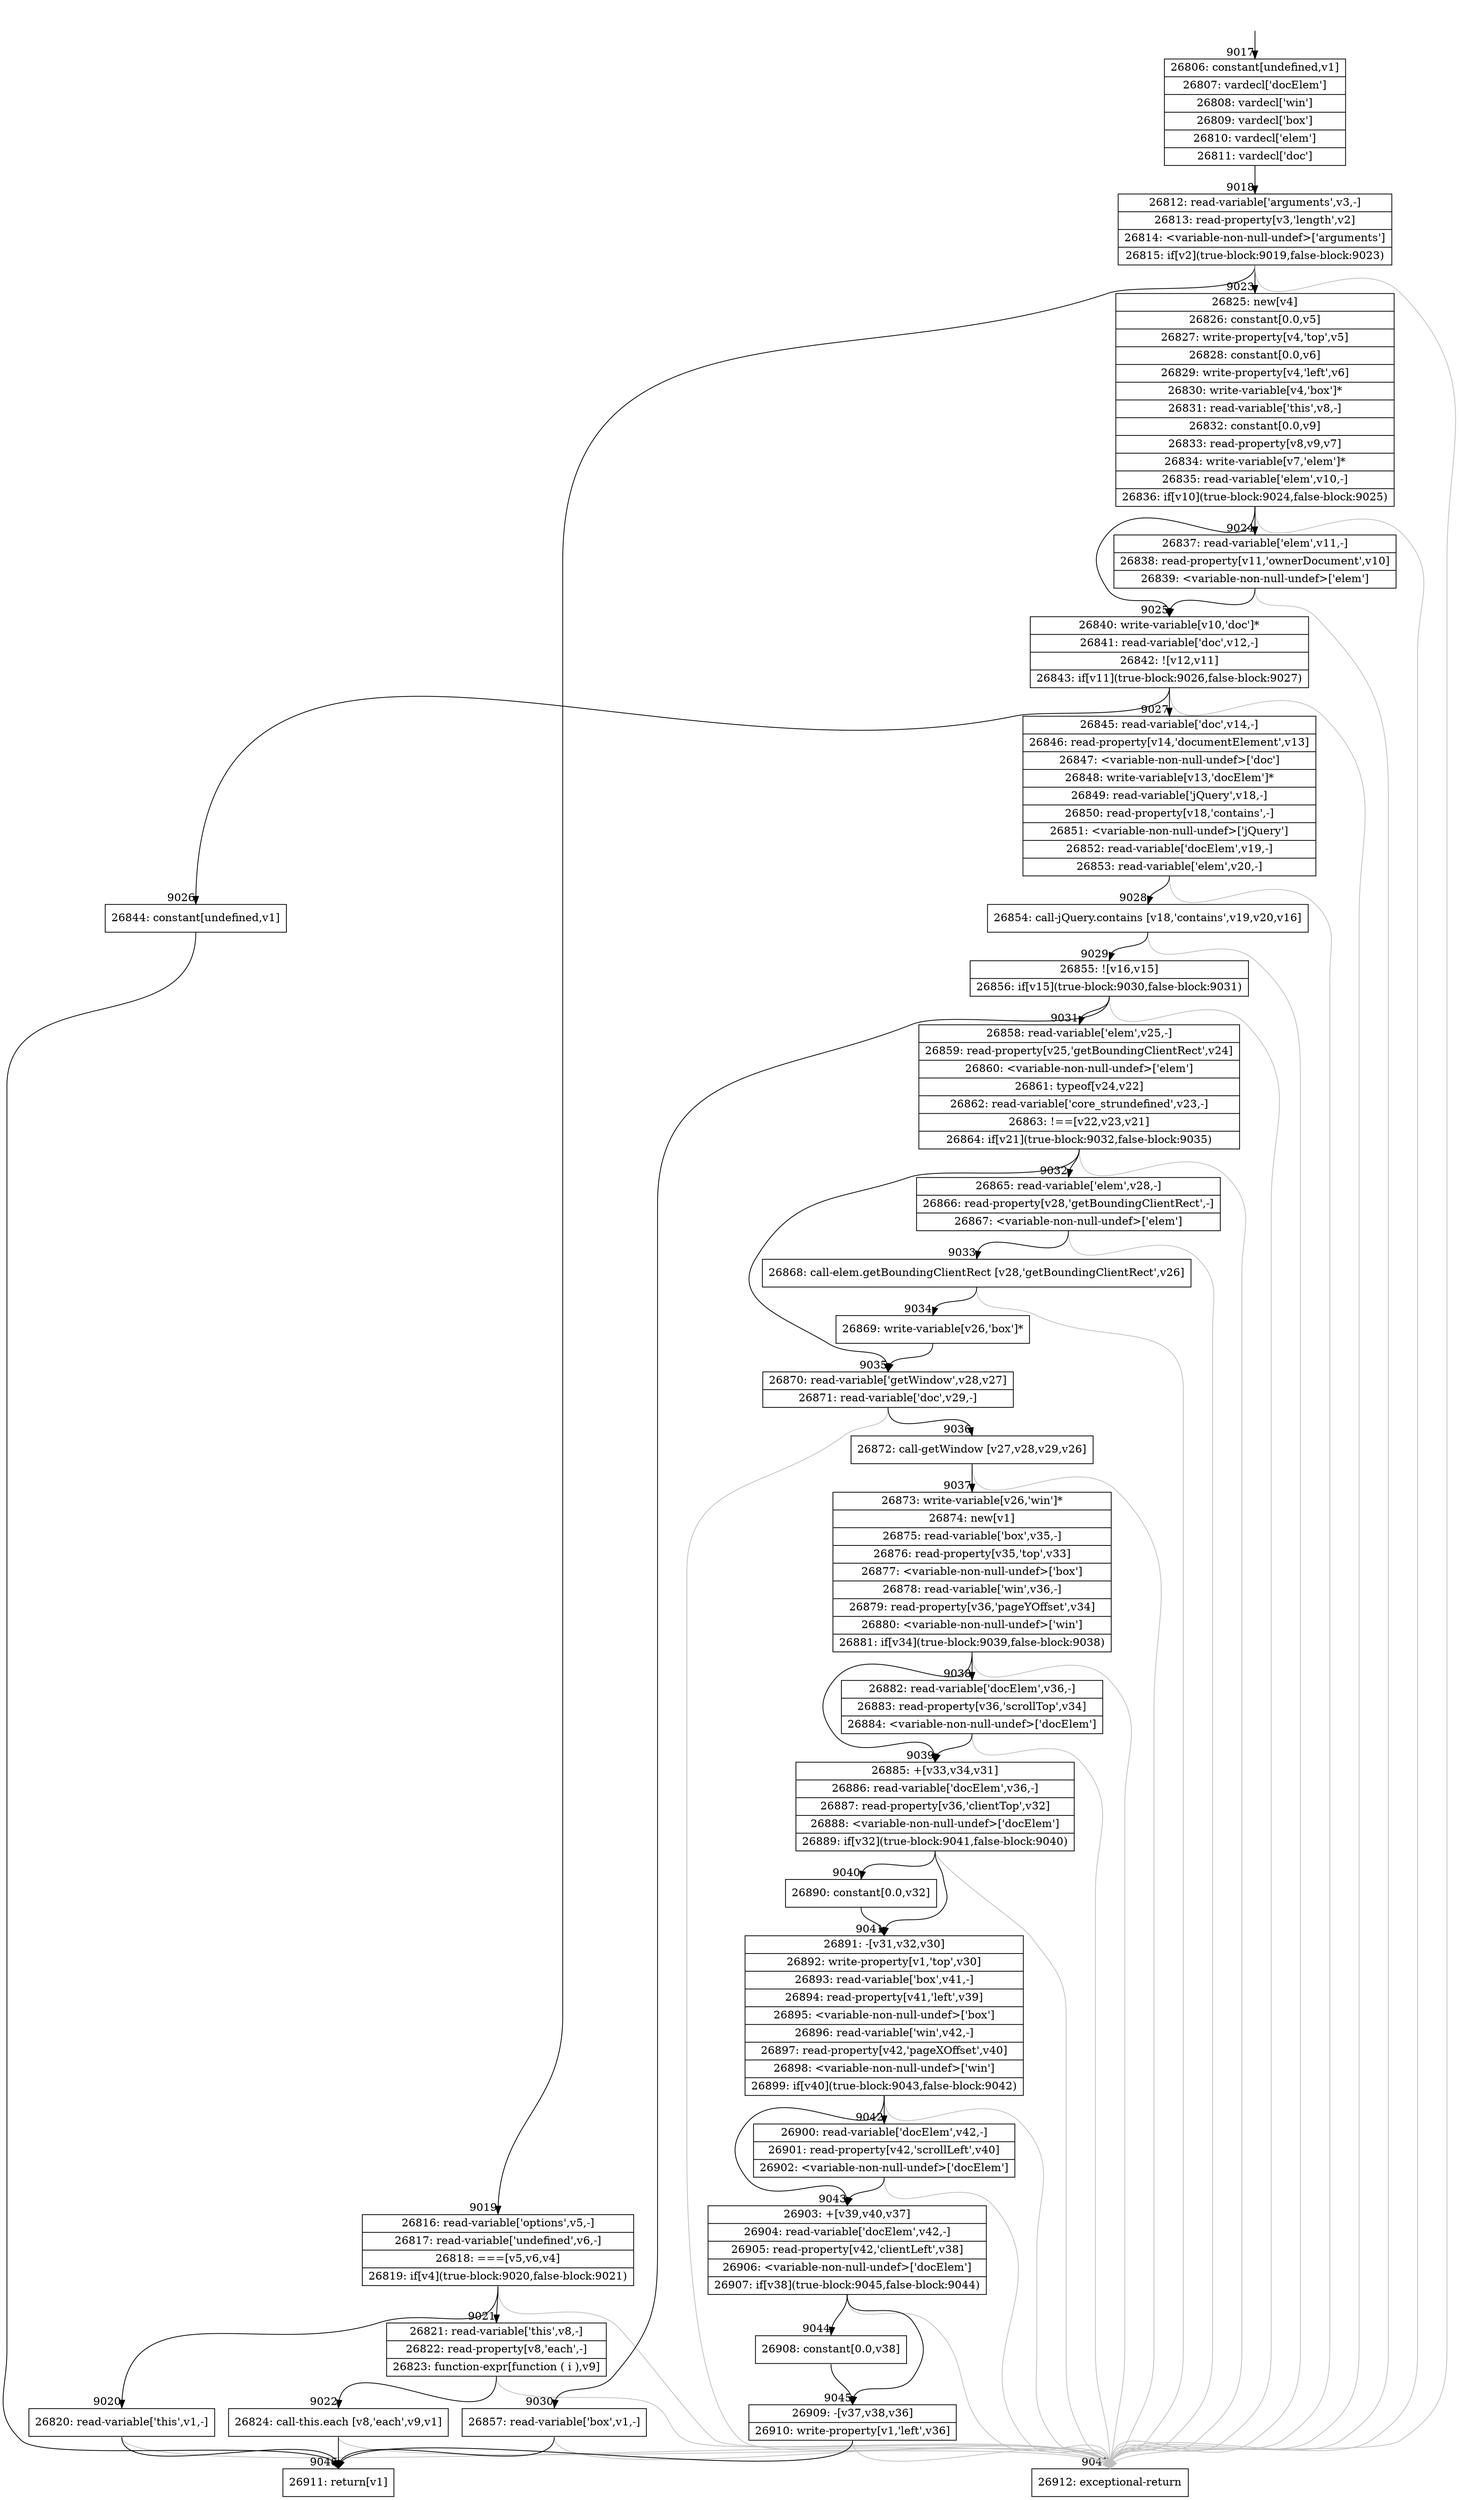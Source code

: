 digraph {
rankdir="TD"
BB_entry564[shape=none,label=""];
BB_entry564 -> BB9017 [tailport=s, headport=n, headlabel="    9017"]
BB9017 [shape=record label="{26806: constant[undefined,v1]|26807: vardecl['docElem']|26808: vardecl['win']|26809: vardecl['box']|26810: vardecl['elem']|26811: vardecl['doc']}" ] 
BB9017 -> BB9018 [tailport=s, headport=n, headlabel="      9018"]
BB9018 [shape=record label="{26812: read-variable['arguments',v3,-]|26813: read-property[v3,'length',v2]|26814: \<variable-non-null-undef\>['arguments']|26815: if[v2](true-block:9019,false-block:9023)}" ] 
BB9018 -> BB9019 [tailport=s, headport=n, headlabel="      9019"]
BB9018 -> BB9023 [tailport=s, headport=n, headlabel="      9023"]
BB9018 -> BB9047 [tailport=s, headport=n, color=gray, headlabel="      9047"]
BB9019 [shape=record label="{26816: read-variable['options',v5,-]|26817: read-variable['undefined',v6,-]|26818: ===[v5,v6,v4]|26819: if[v4](true-block:9020,false-block:9021)}" ] 
BB9019 -> BB9020 [tailport=s, headport=n, headlabel="      9020"]
BB9019 -> BB9021 [tailport=s, headport=n, headlabel="      9021"]
BB9019 -> BB9047 [tailport=s, headport=n, color=gray]
BB9020 [shape=record label="{26820: read-variable['this',v1,-]}" ] 
BB9020 -> BB9046 [tailport=s, headport=n, headlabel="      9046"]
BB9020 -> BB9047 [tailport=s, headport=n, color=gray]
BB9021 [shape=record label="{26821: read-variable['this',v8,-]|26822: read-property[v8,'each',-]|26823: function-expr[function ( i ),v9]}" ] 
BB9021 -> BB9022 [tailport=s, headport=n, headlabel="      9022"]
BB9021 -> BB9047 [tailport=s, headport=n, color=gray]
BB9022 [shape=record label="{26824: call-this.each [v8,'each',v9,v1]}" ] 
BB9022 -> BB9046 [tailport=s, headport=n]
BB9022 -> BB9047 [tailport=s, headport=n, color=gray]
BB9023 [shape=record label="{26825: new[v4]|26826: constant[0.0,v5]|26827: write-property[v4,'top',v5]|26828: constant[0.0,v6]|26829: write-property[v4,'left',v6]|26830: write-variable[v4,'box']*|26831: read-variable['this',v8,-]|26832: constant[0.0,v9]|26833: read-property[v8,v9,v7]|26834: write-variable[v7,'elem']*|26835: read-variable['elem',v10,-]|26836: if[v10](true-block:9024,false-block:9025)}" ] 
BB9023 -> BB9025 [tailport=s, headport=n, headlabel="      9025"]
BB9023 -> BB9024 [tailport=s, headport=n, headlabel="      9024"]
BB9023 -> BB9047 [tailport=s, headport=n, color=gray]
BB9024 [shape=record label="{26837: read-variable['elem',v11,-]|26838: read-property[v11,'ownerDocument',v10]|26839: \<variable-non-null-undef\>['elem']}" ] 
BB9024 -> BB9025 [tailport=s, headport=n]
BB9024 -> BB9047 [tailport=s, headport=n, color=gray]
BB9025 [shape=record label="{26840: write-variable[v10,'doc']*|26841: read-variable['doc',v12,-]|26842: ![v12,v11]|26843: if[v11](true-block:9026,false-block:9027)}" ] 
BB9025 -> BB9026 [tailport=s, headport=n, headlabel="      9026"]
BB9025 -> BB9027 [tailport=s, headport=n, headlabel="      9027"]
BB9025 -> BB9047 [tailport=s, headport=n, color=gray]
BB9026 [shape=record label="{26844: constant[undefined,v1]}" ] 
BB9026 -> BB9046 [tailport=s, headport=n]
BB9027 [shape=record label="{26845: read-variable['doc',v14,-]|26846: read-property[v14,'documentElement',v13]|26847: \<variable-non-null-undef\>['doc']|26848: write-variable[v13,'docElem']*|26849: read-variable['jQuery',v18,-]|26850: read-property[v18,'contains',-]|26851: \<variable-non-null-undef\>['jQuery']|26852: read-variable['docElem',v19,-]|26853: read-variable['elem',v20,-]}" ] 
BB9027 -> BB9028 [tailport=s, headport=n, headlabel="      9028"]
BB9027 -> BB9047 [tailport=s, headport=n, color=gray]
BB9028 [shape=record label="{26854: call-jQuery.contains [v18,'contains',v19,v20,v16]}" ] 
BB9028 -> BB9029 [tailport=s, headport=n, headlabel="      9029"]
BB9028 -> BB9047 [tailport=s, headport=n, color=gray]
BB9029 [shape=record label="{26855: ![v16,v15]|26856: if[v15](true-block:9030,false-block:9031)}" ] 
BB9029 -> BB9030 [tailport=s, headport=n, headlabel="      9030"]
BB9029 -> BB9031 [tailport=s, headport=n, headlabel="      9031"]
BB9029 -> BB9047 [tailport=s, headport=n, color=gray]
BB9030 [shape=record label="{26857: read-variable['box',v1,-]}" ] 
BB9030 -> BB9046 [tailport=s, headport=n]
BB9030 -> BB9047 [tailport=s, headport=n, color=gray]
BB9031 [shape=record label="{26858: read-variable['elem',v25,-]|26859: read-property[v25,'getBoundingClientRect',v24]|26860: \<variable-non-null-undef\>['elem']|26861: typeof[v24,v22]|26862: read-variable['core_strundefined',v23,-]|26863: !==[v22,v23,v21]|26864: if[v21](true-block:9032,false-block:9035)}" ] 
BB9031 -> BB9032 [tailport=s, headport=n, headlabel="      9032"]
BB9031 -> BB9035 [tailport=s, headport=n, headlabel="      9035"]
BB9031 -> BB9047 [tailport=s, headport=n, color=gray]
BB9032 [shape=record label="{26865: read-variable['elem',v28,-]|26866: read-property[v28,'getBoundingClientRect',-]|26867: \<variable-non-null-undef\>['elem']}" ] 
BB9032 -> BB9033 [tailport=s, headport=n, headlabel="      9033"]
BB9032 -> BB9047 [tailport=s, headport=n, color=gray]
BB9033 [shape=record label="{26868: call-elem.getBoundingClientRect [v28,'getBoundingClientRect',v26]}" ] 
BB9033 -> BB9034 [tailport=s, headport=n, headlabel="      9034"]
BB9033 -> BB9047 [tailport=s, headport=n, color=gray]
BB9034 [shape=record label="{26869: write-variable[v26,'box']*}" ] 
BB9034 -> BB9035 [tailport=s, headport=n]
BB9035 [shape=record label="{26870: read-variable['getWindow',v28,v27]|26871: read-variable['doc',v29,-]}" ] 
BB9035 -> BB9036 [tailport=s, headport=n, headlabel="      9036"]
BB9035 -> BB9047 [tailport=s, headport=n, color=gray]
BB9036 [shape=record label="{26872: call-getWindow [v27,v28,v29,v26]}" ] 
BB9036 -> BB9037 [tailport=s, headport=n, headlabel="      9037"]
BB9036 -> BB9047 [tailport=s, headport=n, color=gray]
BB9037 [shape=record label="{26873: write-variable[v26,'win']*|26874: new[v1]|26875: read-variable['box',v35,-]|26876: read-property[v35,'top',v33]|26877: \<variable-non-null-undef\>['box']|26878: read-variable['win',v36,-]|26879: read-property[v36,'pageYOffset',v34]|26880: \<variable-non-null-undef\>['win']|26881: if[v34](true-block:9039,false-block:9038)}" ] 
BB9037 -> BB9039 [tailport=s, headport=n, headlabel="      9039"]
BB9037 -> BB9038 [tailport=s, headport=n, headlabel="      9038"]
BB9037 -> BB9047 [tailport=s, headport=n, color=gray]
BB9038 [shape=record label="{26882: read-variable['docElem',v36,-]|26883: read-property[v36,'scrollTop',v34]|26884: \<variable-non-null-undef\>['docElem']}" ] 
BB9038 -> BB9039 [tailport=s, headport=n]
BB9038 -> BB9047 [tailport=s, headport=n, color=gray]
BB9039 [shape=record label="{26885: +[v33,v34,v31]|26886: read-variable['docElem',v36,-]|26887: read-property[v36,'clientTop',v32]|26888: \<variable-non-null-undef\>['docElem']|26889: if[v32](true-block:9041,false-block:9040)}" ] 
BB9039 -> BB9041 [tailport=s, headport=n, headlabel="      9041"]
BB9039 -> BB9040 [tailport=s, headport=n, headlabel="      9040"]
BB9039 -> BB9047 [tailport=s, headport=n, color=gray]
BB9040 [shape=record label="{26890: constant[0.0,v32]}" ] 
BB9040 -> BB9041 [tailport=s, headport=n]
BB9041 [shape=record label="{26891: -[v31,v32,v30]|26892: write-property[v1,'top',v30]|26893: read-variable['box',v41,-]|26894: read-property[v41,'left',v39]|26895: \<variable-non-null-undef\>['box']|26896: read-variable['win',v42,-]|26897: read-property[v42,'pageXOffset',v40]|26898: \<variable-non-null-undef\>['win']|26899: if[v40](true-block:9043,false-block:9042)}" ] 
BB9041 -> BB9043 [tailport=s, headport=n, headlabel="      9043"]
BB9041 -> BB9042 [tailport=s, headport=n, headlabel="      9042"]
BB9041 -> BB9047 [tailport=s, headport=n, color=gray]
BB9042 [shape=record label="{26900: read-variable['docElem',v42,-]|26901: read-property[v42,'scrollLeft',v40]|26902: \<variable-non-null-undef\>['docElem']}" ] 
BB9042 -> BB9043 [tailport=s, headport=n]
BB9042 -> BB9047 [tailport=s, headport=n, color=gray]
BB9043 [shape=record label="{26903: +[v39,v40,v37]|26904: read-variable['docElem',v42,-]|26905: read-property[v42,'clientLeft',v38]|26906: \<variable-non-null-undef\>['docElem']|26907: if[v38](true-block:9045,false-block:9044)}" ] 
BB9043 -> BB9045 [tailport=s, headport=n, headlabel="      9045"]
BB9043 -> BB9044 [tailport=s, headport=n, headlabel="      9044"]
BB9043 -> BB9047 [tailport=s, headport=n, color=gray]
BB9044 [shape=record label="{26908: constant[0.0,v38]}" ] 
BB9044 -> BB9045 [tailport=s, headport=n]
BB9045 [shape=record label="{26909: -[v37,v38,v36]|26910: write-property[v1,'left',v36]}" ] 
BB9045 -> BB9046 [tailport=s, headport=n]
BB9045 -> BB9047 [tailport=s, headport=n, color=gray]
BB9046 [shape=record label="{26911: return[v1]}" ] 
BB9047 [shape=record label="{26912: exceptional-return}" ] 
}

